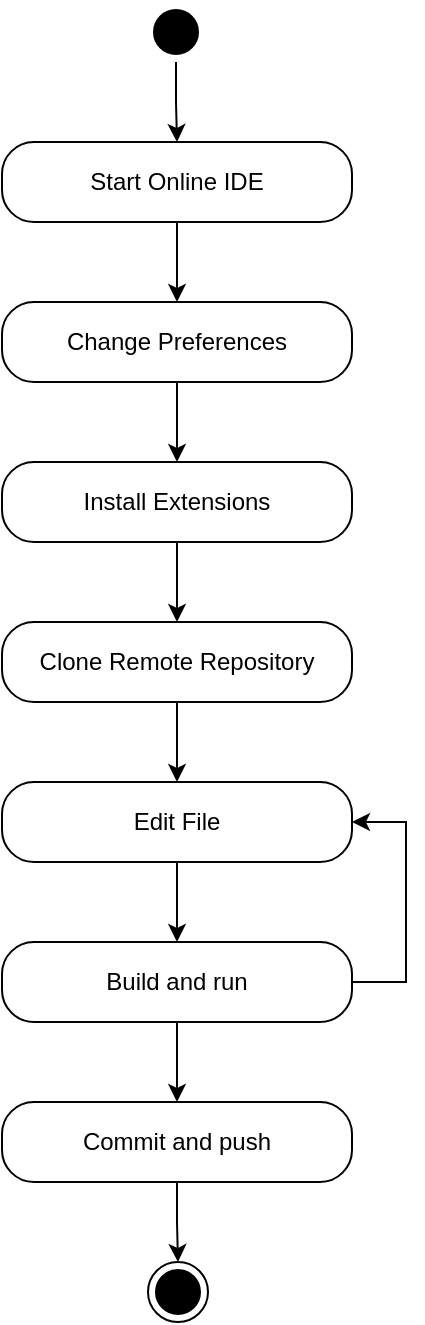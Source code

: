 <mxfile version="28.0.6">
  <diagram name="Page-1" id="8_s6YWGOPCkqM0lOdH8o">
    <mxGraphModel dx="1229" dy="869" grid="1" gridSize="10" guides="1" tooltips="1" connect="1" arrows="1" fold="1" page="1" pageScale="1" pageWidth="850" pageHeight="1100" math="0" shadow="0">
      <root>
        <mxCell id="0" />
        <mxCell id="1" parent="0" />
        <mxCell id="nJJAZ-XOM6rL0MfN30Jt-13" style="edgeStyle=orthogonalEdgeStyle;rounded=0;orthogonalLoop=1;jettySize=auto;html=1;entryX=0.5;entryY=0;entryDx=0;entryDy=0;" edge="1" parent="1" source="nJJAZ-XOM6rL0MfN30Jt-1" target="nJJAZ-XOM6rL0MfN30Jt-3">
          <mxGeometry relative="1" as="geometry" />
        </mxCell>
        <mxCell id="nJJAZ-XOM6rL0MfN30Jt-1" value="" style="ellipse;html=1;shape=startState;fillColor=#000000;strokeColor=#000000;" vertex="1" parent="1">
          <mxGeometry x="410" y="60" width="30" height="30" as="geometry" />
        </mxCell>
        <mxCell id="nJJAZ-XOM6rL0MfN30Jt-17" style="edgeStyle=orthogonalEdgeStyle;rounded=0;orthogonalLoop=1;jettySize=auto;html=1;" edge="1" parent="1" source="nJJAZ-XOM6rL0MfN30Jt-3" target="nJJAZ-XOM6rL0MfN30Jt-16">
          <mxGeometry relative="1" as="geometry" />
        </mxCell>
        <mxCell id="nJJAZ-XOM6rL0MfN30Jt-3" value="Start Online IDE" style="rounded=1;whiteSpace=wrap;html=1;arcSize=40;fontColor=#000000;fillColor=#FFFFFF;strokeColor=#000000;" vertex="1" parent="1">
          <mxGeometry x="338" y="130" width="175" height="40" as="geometry" />
        </mxCell>
        <mxCell id="nJJAZ-XOM6rL0MfN30Jt-11" style="edgeStyle=orthogonalEdgeStyle;rounded=0;orthogonalLoop=1;jettySize=auto;html=1;" edge="1" parent="1" source="nJJAZ-XOM6rL0MfN30Jt-5" target="nJJAZ-XOM6rL0MfN30Jt-7">
          <mxGeometry relative="1" as="geometry" />
        </mxCell>
        <mxCell id="nJJAZ-XOM6rL0MfN30Jt-5" value="Install Extensions" style="rounded=1;whiteSpace=wrap;html=1;arcSize=40;fontColor=#000000;fillColor=#FFFFFF;strokeColor=#000000;" vertex="1" parent="1">
          <mxGeometry x="338" y="290" width="175" height="40" as="geometry" />
        </mxCell>
        <mxCell id="nJJAZ-XOM6rL0MfN30Jt-10" style="edgeStyle=orthogonalEdgeStyle;rounded=0;orthogonalLoop=1;jettySize=auto;html=1;" edge="1" parent="1" source="nJJAZ-XOM6rL0MfN30Jt-7" target="nJJAZ-XOM6rL0MfN30Jt-8">
          <mxGeometry relative="1" as="geometry" />
        </mxCell>
        <mxCell id="nJJAZ-XOM6rL0MfN30Jt-7" value="Clone Remote Repository" style="rounded=1;whiteSpace=wrap;html=1;arcSize=40;fontColor=#000000;fillColor=#FFFFFF;strokeColor=#000000;" vertex="1" parent="1">
          <mxGeometry x="338" y="370" width="175" height="40" as="geometry" />
        </mxCell>
        <mxCell id="nJJAZ-XOM6rL0MfN30Jt-15" style="edgeStyle=orthogonalEdgeStyle;rounded=0;orthogonalLoop=1;jettySize=auto;html=1;" edge="1" parent="1" source="nJJAZ-XOM6rL0MfN30Jt-8" target="nJJAZ-XOM6rL0MfN30Jt-14">
          <mxGeometry relative="1" as="geometry" />
        </mxCell>
        <mxCell id="nJJAZ-XOM6rL0MfN30Jt-8" value="Edit File" style="rounded=1;whiteSpace=wrap;html=1;arcSize=40;fontColor=#000000;fillColor=#FFFFFF;strokeColor=#000000;" vertex="1" parent="1">
          <mxGeometry x="338" y="450" width="175" height="40" as="geometry" />
        </mxCell>
        <mxCell id="nJJAZ-XOM6rL0MfN30Jt-19" style="edgeStyle=orthogonalEdgeStyle;rounded=0;orthogonalLoop=1;jettySize=auto;html=1;entryX=1;entryY=0.5;entryDx=0;entryDy=0;exitX=1;exitY=0.5;exitDx=0;exitDy=0;" edge="1" parent="1" source="nJJAZ-XOM6rL0MfN30Jt-14" target="nJJAZ-XOM6rL0MfN30Jt-8">
          <mxGeometry relative="1" as="geometry">
            <Array as="points">
              <mxPoint x="540" y="550" />
              <mxPoint x="540" y="470" />
            </Array>
          </mxGeometry>
        </mxCell>
        <mxCell id="nJJAZ-XOM6rL0MfN30Jt-23" style="edgeStyle=orthogonalEdgeStyle;rounded=0;orthogonalLoop=1;jettySize=auto;html=1;entryX=0.5;entryY=0;entryDx=0;entryDy=0;" edge="1" parent="1" source="nJJAZ-XOM6rL0MfN30Jt-14" target="nJJAZ-XOM6rL0MfN30Jt-22">
          <mxGeometry relative="1" as="geometry" />
        </mxCell>
        <mxCell id="nJJAZ-XOM6rL0MfN30Jt-14" value="Build and run" style="rounded=1;whiteSpace=wrap;html=1;arcSize=40;fontColor=#000000;fillColor=#FFFFFF;strokeColor=#000000;" vertex="1" parent="1">
          <mxGeometry x="338" y="530" width="175" height="40" as="geometry" />
        </mxCell>
        <mxCell id="nJJAZ-XOM6rL0MfN30Jt-18" style="edgeStyle=orthogonalEdgeStyle;rounded=0;orthogonalLoop=1;jettySize=auto;html=1;" edge="1" parent="1" source="nJJAZ-XOM6rL0MfN30Jt-16" target="nJJAZ-XOM6rL0MfN30Jt-5">
          <mxGeometry relative="1" as="geometry" />
        </mxCell>
        <mxCell id="nJJAZ-XOM6rL0MfN30Jt-16" value="Change Preferences" style="rounded=1;whiteSpace=wrap;html=1;arcSize=40;fontColor=#000000;fillColor=#FFFFFF;strokeColor=#000000;" vertex="1" parent="1">
          <mxGeometry x="338" y="210" width="175" height="40" as="geometry" />
        </mxCell>
        <mxCell id="nJJAZ-XOM6rL0MfN30Jt-25" style="edgeStyle=orthogonalEdgeStyle;rounded=0;orthogonalLoop=1;jettySize=auto;html=1;" edge="1" parent="1" source="nJJAZ-XOM6rL0MfN30Jt-22" target="nJJAZ-XOM6rL0MfN30Jt-24">
          <mxGeometry relative="1" as="geometry" />
        </mxCell>
        <mxCell id="nJJAZ-XOM6rL0MfN30Jt-22" value="Commit and push" style="rounded=1;whiteSpace=wrap;html=1;arcSize=40;fontColor=#000000;fillColor=#FFFFFF;strokeColor=#000000;" vertex="1" parent="1">
          <mxGeometry x="338" y="610" width="175" height="40" as="geometry" />
        </mxCell>
        <mxCell id="nJJAZ-XOM6rL0MfN30Jt-24" value="" style="ellipse;html=1;shape=endState;fillColor=#000000;strokeColor=#000000;" vertex="1" parent="1">
          <mxGeometry x="411" y="690" width="30" height="30" as="geometry" />
        </mxCell>
      </root>
    </mxGraphModel>
  </diagram>
</mxfile>

